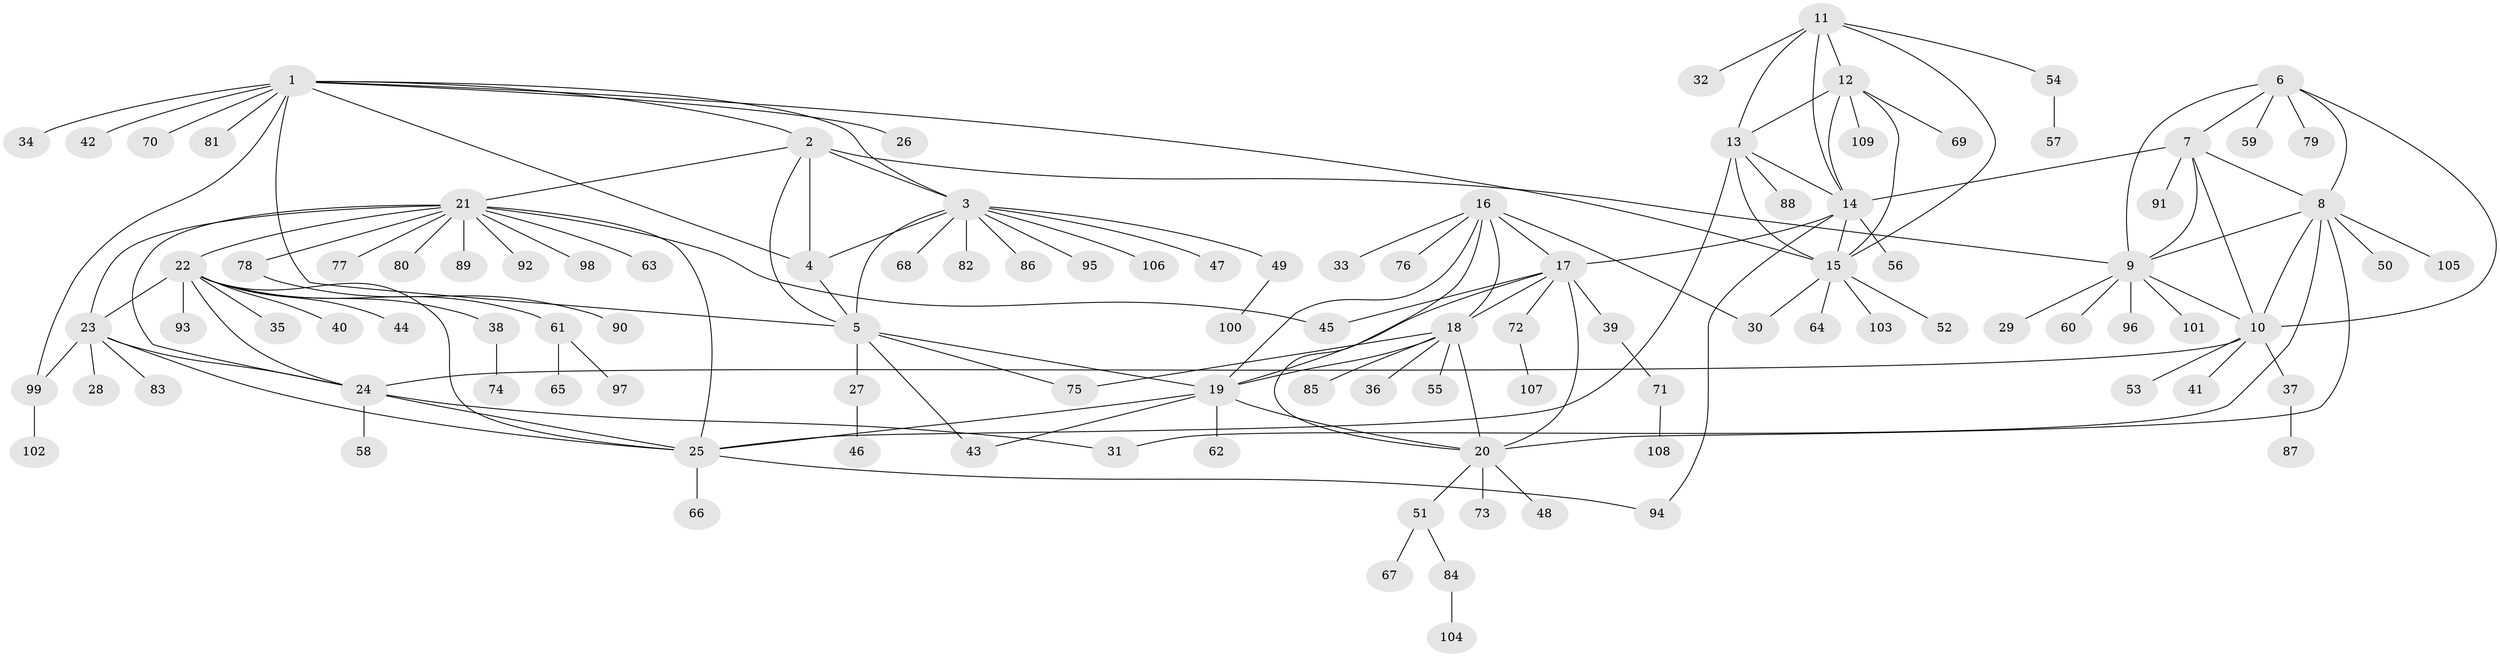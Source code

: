 // coarse degree distribution, {5: 0.10714285714285714, 8: 0.10714285714285714, 1: 0.625, 2: 0.03571428571428571, 6: 0.07142857142857142, 4: 0.03571428571428571, 11: 0.017857142857142856}
// Generated by graph-tools (version 1.1) at 2025/45/03/06/25 01:45:10]
// undirected, 109 vertices, 151 edges
graph export_dot {
graph [start="1"]
  node [color=gray90,style=filled];
  1;
  2;
  3;
  4;
  5;
  6;
  7;
  8;
  9;
  10;
  11;
  12;
  13;
  14;
  15;
  16;
  17;
  18;
  19;
  20;
  21;
  22;
  23;
  24;
  25;
  26;
  27;
  28;
  29;
  30;
  31;
  32;
  33;
  34;
  35;
  36;
  37;
  38;
  39;
  40;
  41;
  42;
  43;
  44;
  45;
  46;
  47;
  48;
  49;
  50;
  51;
  52;
  53;
  54;
  55;
  56;
  57;
  58;
  59;
  60;
  61;
  62;
  63;
  64;
  65;
  66;
  67;
  68;
  69;
  70;
  71;
  72;
  73;
  74;
  75;
  76;
  77;
  78;
  79;
  80;
  81;
  82;
  83;
  84;
  85;
  86;
  87;
  88;
  89;
  90;
  91;
  92;
  93;
  94;
  95;
  96;
  97;
  98;
  99;
  100;
  101;
  102;
  103;
  104;
  105;
  106;
  107;
  108;
  109;
  1 -- 2;
  1 -- 3;
  1 -- 4;
  1 -- 5;
  1 -- 15;
  1 -- 26;
  1 -- 34;
  1 -- 42;
  1 -- 70;
  1 -- 81;
  1 -- 99;
  2 -- 3;
  2 -- 4;
  2 -- 5;
  2 -- 9;
  2 -- 21;
  3 -- 4;
  3 -- 5;
  3 -- 47;
  3 -- 49;
  3 -- 68;
  3 -- 82;
  3 -- 86;
  3 -- 95;
  3 -- 106;
  4 -- 5;
  5 -- 19;
  5 -- 27;
  5 -- 43;
  5 -- 75;
  6 -- 7;
  6 -- 8;
  6 -- 9;
  6 -- 10;
  6 -- 59;
  6 -- 79;
  7 -- 8;
  7 -- 9;
  7 -- 10;
  7 -- 14;
  7 -- 91;
  8 -- 9;
  8 -- 10;
  8 -- 20;
  8 -- 31;
  8 -- 50;
  8 -- 105;
  9 -- 10;
  9 -- 29;
  9 -- 60;
  9 -- 96;
  9 -- 101;
  10 -- 24;
  10 -- 37;
  10 -- 41;
  10 -- 53;
  11 -- 12;
  11 -- 13;
  11 -- 14;
  11 -- 15;
  11 -- 32;
  11 -- 54;
  12 -- 13;
  12 -- 14;
  12 -- 15;
  12 -- 69;
  12 -- 109;
  13 -- 14;
  13 -- 15;
  13 -- 25;
  13 -- 88;
  14 -- 15;
  14 -- 17;
  14 -- 56;
  14 -- 94;
  15 -- 30;
  15 -- 52;
  15 -- 64;
  15 -- 103;
  16 -- 17;
  16 -- 18;
  16 -- 19;
  16 -- 20;
  16 -- 30;
  16 -- 33;
  16 -- 76;
  17 -- 18;
  17 -- 19;
  17 -- 20;
  17 -- 39;
  17 -- 45;
  17 -- 72;
  18 -- 19;
  18 -- 20;
  18 -- 36;
  18 -- 55;
  18 -- 75;
  18 -- 85;
  19 -- 20;
  19 -- 25;
  19 -- 43;
  19 -- 62;
  20 -- 48;
  20 -- 51;
  20 -- 73;
  21 -- 22;
  21 -- 23;
  21 -- 24;
  21 -- 25;
  21 -- 45;
  21 -- 63;
  21 -- 77;
  21 -- 78;
  21 -- 80;
  21 -- 89;
  21 -- 92;
  21 -- 98;
  22 -- 23;
  22 -- 24;
  22 -- 25;
  22 -- 35;
  22 -- 38;
  22 -- 40;
  22 -- 44;
  22 -- 61;
  22 -- 93;
  23 -- 24;
  23 -- 25;
  23 -- 28;
  23 -- 83;
  23 -- 99;
  24 -- 25;
  24 -- 31;
  24 -- 58;
  25 -- 66;
  25 -- 94;
  27 -- 46;
  37 -- 87;
  38 -- 74;
  39 -- 71;
  49 -- 100;
  51 -- 67;
  51 -- 84;
  54 -- 57;
  61 -- 65;
  61 -- 97;
  71 -- 108;
  72 -- 107;
  78 -- 90;
  84 -- 104;
  99 -- 102;
}
